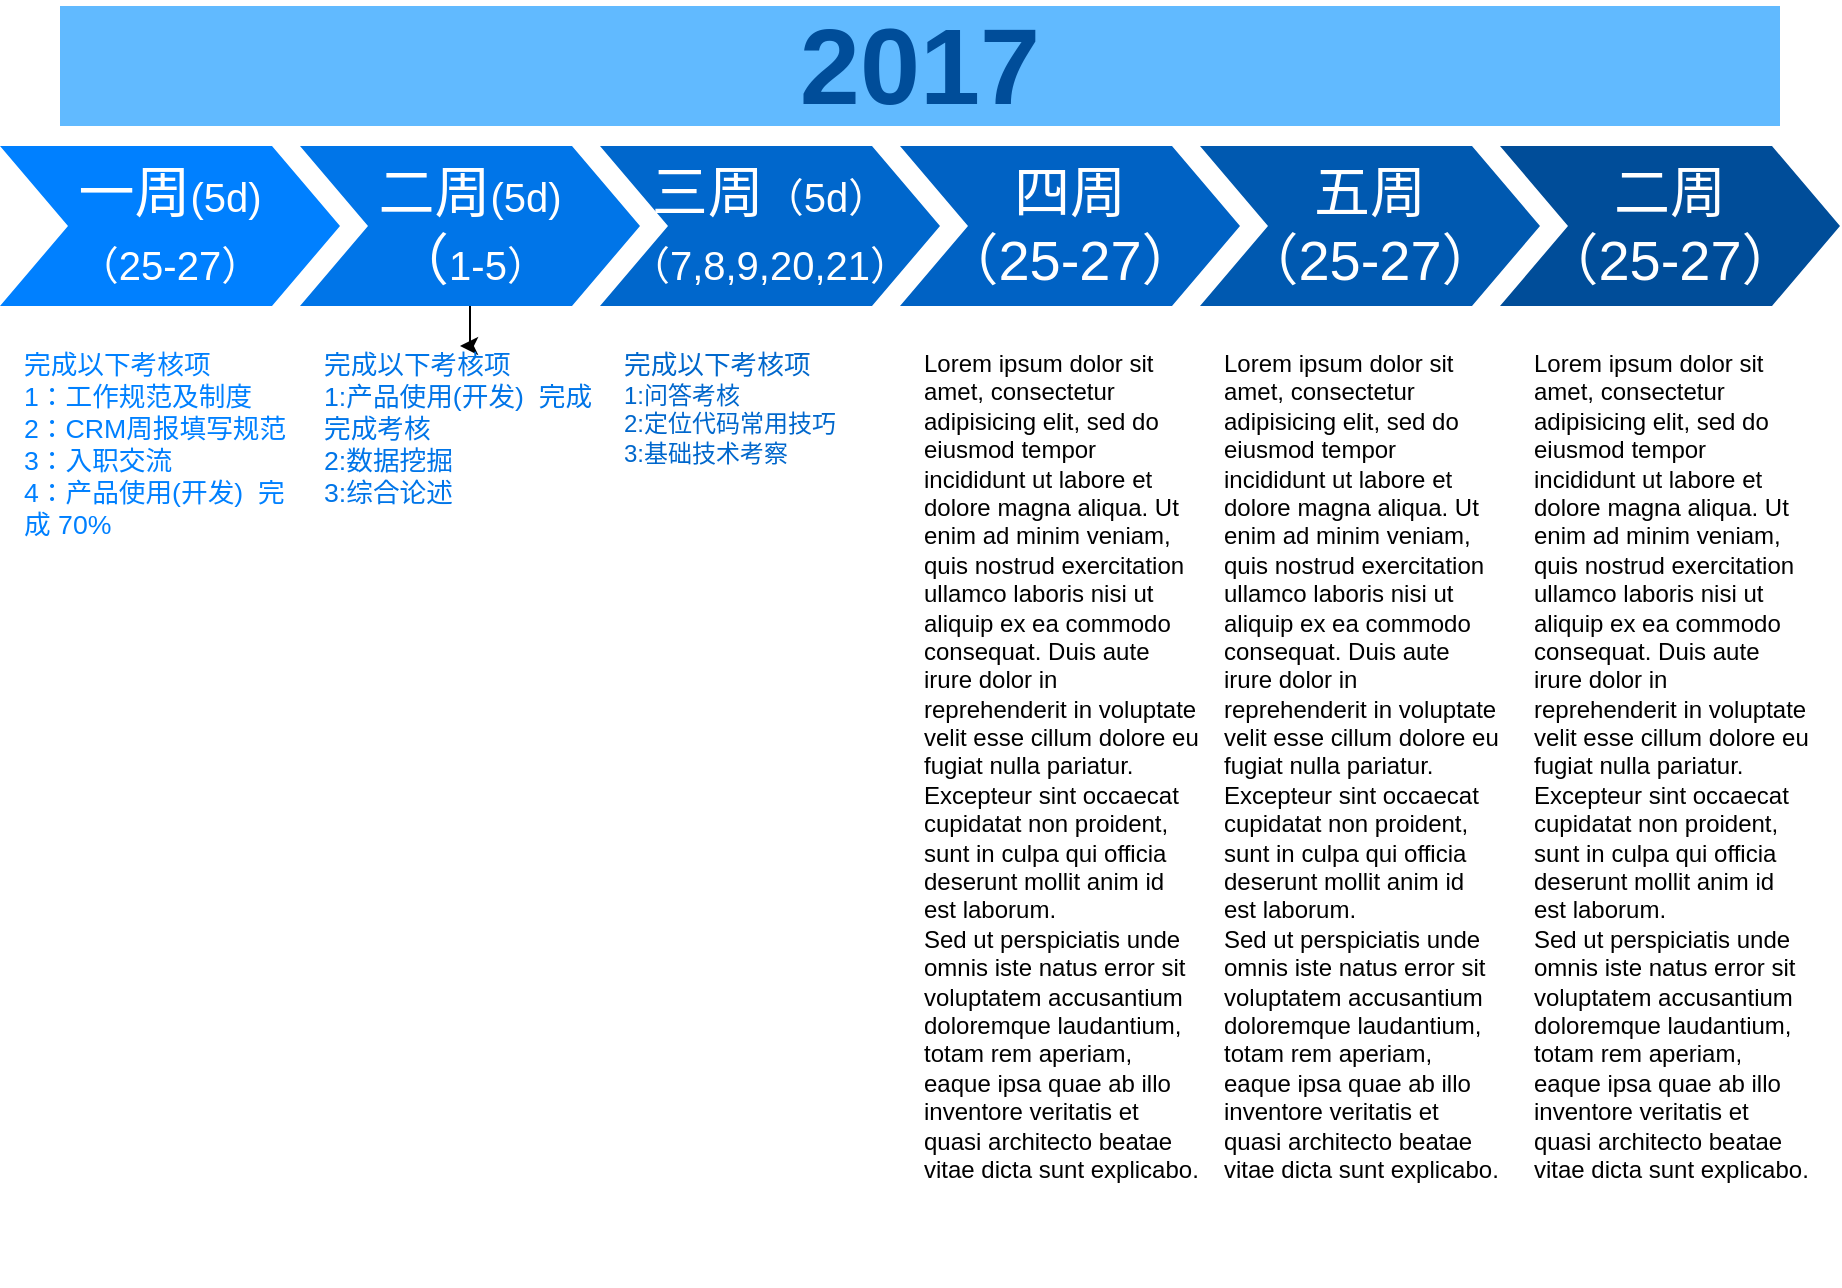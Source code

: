 <mxfile version="14.4.2" type="github">
  <diagram name="Page-1" id="d9b1e647-80fa-b4a2-5024-87a742678bcc">
    <mxGraphModel dx="1422" dy="762" grid="1" gridSize="10" guides="1" tooltips="1" connect="1" arrows="1" fold="1" page="1" pageScale="1" pageWidth="1100" pageHeight="850" background="#ffffff" math="0" shadow="0">
      <root>
        <mxCell id="0" />
        <mxCell id="1" parent="0" />
        <mxCell id="57fe6abec08f04cb-1" value="一周&lt;font style=&quot;font-size: 20px&quot;&gt;(5d)&lt;/font&gt;&lt;br&gt;&lt;font style=&quot;font-size: 20px&quot;&gt;（25-27）&lt;/font&gt;" style="shape=step;whiteSpace=wrap;html=1;fontSize=28;fontColor=#FFFFFF;strokeColor=none;fillColor=#0080FF;" parent="1" vertex="1">
          <mxGeometry x="90" y="180" width="170" height="80" as="geometry" />
        </mxCell>
        <mxCell id="Bvc8APwwQaWXMPsRPmAm-2" value="" style="edgeStyle=orthogonalEdgeStyle;rounded=0;orthogonalLoop=1;jettySize=auto;html=1;" edge="1" parent="1" source="57fe6abec08f04cb-2" target="57fe6abec08f04cb-9">
          <mxGeometry relative="1" as="geometry" />
        </mxCell>
        <mxCell id="57fe6abec08f04cb-2" value="二周&lt;font style=&quot;font-size: 20px&quot;&gt;(5d)&lt;/font&gt;&lt;br&gt;（&lt;font style=&quot;font-size: 20px&quot;&gt;1-5）&lt;/font&gt;" style="shape=step;whiteSpace=wrap;html=1;fontSize=28;fontColor=#FFFFFF;strokeColor=none;fillColor=#0075E8;" parent="1" vertex="1">
          <mxGeometry x="240" y="180" width="170" height="80" as="geometry" />
        </mxCell>
        <mxCell id="57fe6abec08f04cb-3" value="&lt;font style=&quot;font-size: 28px&quot;&gt;三周&lt;/font&gt;&lt;font style=&quot;font-size: 20px&quot;&gt;（5d）&lt;br&gt;（7,8,9,20,21）&lt;/font&gt;" style="shape=step;whiteSpace=wrap;html=1;fontSize=28;fontColor=#FFFFFF;strokeColor=none;fillColor=#0067CC;" parent="1" vertex="1">
          <mxGeometry x="390" y="180" width="170" height="80" as="geometry" />
        </mxCell>
        <mxCell id="57fe6abec08f04cb-4" value="四周&lt;br&gt;（25-27）" style="shape=step;whiteSpace=wrap;html=1;fontSize=28;fillColor=#0062C4;fontColor=#FFFFFF;strokeColor=none;" parent="1" vertex="1">
          <mxGeometry x="540" y="180" width="170" height="80" as="geometry" />
        </mxCell>
        <mxCell id="57fe6abec08f04cb-5" value="五周&lt;br&gt;（25-27）" style="shape=step;whiteSpace=wrap;html=1;fontSize=28;fillColor=#0059B0;fontColor=#FFFFFF;strokeColor=none;" parent="1" vertex="1">
          <mxGeometry x="690" y="180" width="170" height="80" as="geometry" />
        </mxCell>
        <mxCell id="57fe6abec08f04cb-6" value="二周&lt;br&gt;（25-27）" style="shape=step;whiteSpace=wrap;html=1;fontSize=28;fillColor=#004D99;fontColor=#FFFFFF;strokeColor=none;" parent="1" vertex="1">
          <mxGeometry x="840" y="180" width="170" height="80" as="geometry" />
        </mxCell>
        <mxCell id="57fe6abec08f04cb-7" value="2017" style="text;html=1;strokeColor=none;fillColor=#61BAFF;align=center;verticalAlign=middle;whiteSpace=wrap;fontSize=54;fontStyle=1;fontColor=#004D99;" parent="1" vertex="1">
          <mxGeometry x="120" y="110" width="860" height="60" as="geometry" />
        </mxCell>
        <mxCell id="57fe6abec08f04cb-8" value="&lt;div&gt;&lt;font color=&quot;#0080ff&quot;&gt;&lt;span style=&quot;font-size: 13.333px&quot;&gt;完成以下考核项&lt;/span&gt;&lt;span style=&quot;font-size: 13.333px&quot;&gt;&lt;br&gt;&lt;/span&gt;&lt;/font&gt;&lt;/div&gt;&lt;div&gt;&lt;span style=&quot;font-size: 13.333px&quot;&gt;&lt;font color=&quot;#0080ff&quot;&gt;1：工作规范及制度&lt;/font&gt;&lt;/span&gt;&lt;/div&gt;&lt;div&gt;&lt;span style=&quot;font-size: 13.333px&quot;&gt;&lt;font color=&quot;#0080ff&quot;&gt;2：CRM周报填写规范&lt;/font&gt;&lt;/span&gt;&lt;/div&gt;&lt;div&gt;&lt;span style=&quot;font-size: 13.333px&quot;&gt;&lt;font color=&quot;#0080ff&quot;&gt;3：入职交流&lt;/font&gt;&lt;/span&gt;&lt;/div&gt;&lt;div&gt;&lt;span style=&quot;font-size: 13.333px&quot;&gt;&lt;font color=&quot;#0080ff&quot;&gt;4：产品使用(开发)&amp;nbsp; 完成 70%&lt;/font&gt;&lt;/span&gt;&lt;/div&gt;" style="text;spacingTop=-5;fillColor=#ffffff;whiteSpace=wrap;html=1;align=left;fontSize=12;fontFamily=Helvetica;fillColor=none;strokeColor=none;" parent="1" vertex="1">
          <mxGeometry x="100" y="280" width="140" height="470" as="geometry" />
        </mxCell>
        <mxCell id="57fe6abec08f04cb-9" value="&lt;div&gt;&lt;span style=&quot;font-size: 13.333px&quot;&gt;&lt;font color=&quot;#0075e8&quot;&gt;完成以下考核项&lt;/font&gt;&lt;/span&gt;&lt;/div&gt;&lt;div&gt;&lt;span style=&quot;font-size: 13.333px&quot;&gt;&lt;font color=&quot;#0075e8&quot;&gt;1:产品使用(开发)&amp;nbsp; 完成 完成考核&lt;/font&gt;&lt;/span&gt;&lt;/div&gt;&lt;div&gt;&lt;span style=&quot;font-size: 13.333px&quot;&gt;&lt;font color=&quot;#0075e8&quot;&gt;2:数据挖掘&lt;/font&gt;&lt;/span&gt;&lt;/div&gt;&lt;div&gt;&lt;span style=&quot;font-size: 13.333px&quot;&gt;&lt;font color=&quot;#0075e8&quot;&gt;3:综合论述&lt;/font&gt;&lt;/span&gt;&lt;/div&gt;&lt;div&gt;&lt;br&gt;&lt;/div&gt;" style="text;spacingTop=-5;fillColor=#ffffff;whiteSpace=wrap;html=1;align=left;fontSize=12;fontFamily=Helvetica;fillColor=none;strokeColor=none;" parent="1" vertex="1">
          <mxGeometry x="250" y="280" width="140" height="470" as="geometry" />
        </mxCell>
        <mxCell id="57fe6abec08f04cb-10" value="&lt;div&gt;&lt;font color=&quot;#0067cc&quot;&gt;&lt;span style=&quot;font-size: 13.333px&quot;&gt;完成以下考核项&lt;/span&gt;&lt;br&gt;&lt;/font&gt;&lt;/div&gt;&lt;div&gt;&lt;font color=&quot;#0067cc&quot;&gt;1:问答考核&lt;/font&gt;&lt;/div&gt;&lt;div&gt;&lt;font color=&quot;#0067cc&quot;&gt;2:定位代码常用技巧&lt;/font&gt;&lt;/div&gt;&lt;div&gt;&lt;font color=&quot;#0067cc&quot;&gt;3:基础技术考察&lt;/font&gt;&lt;/div&gt;" style="text;spacingTop=-5;fillColor=#ffffff;whiteSpace=wrap;html=1;align=left;fontSize=12;fontFamily=Helvetica;fillColor=none;strokeColor=none;" parent="1" vertex="1">
          <mxGeometry x="400" y="280" width="140" height="470" as="geometry" />
        </mxCell>
        <mxCell id="57fe6abec08f04cb-11" value="Lorem ipsum dolor sit amet, consectetur adipisicing elit, sed do eiusmod tempor incididunt ut labore et dolore magna aliqua. Ut enim ad minim veniam, quis nostrud exercitation ullamco laboris nisi ut aliquip ex ea commodo consequat. Duis aute irure dolor in reprehenderit in voluptate velit esse cillum dolore eu fugiat nulla pariatur. Excepteur sint occaecat cupidatat non proident, sunt in culpa qui officia deserunt mollit anim id est laborum.&lt;br&gt;Sed ut perspiciatis unde omnis iste natus error sit voluptatem accusantium doloremque laudantium, totam rem aperiam, eaque ipsa quae ab illo inventore veritatis et quasi architecto beatae vitae dicta sunt explicabo." style="text;spacingTop=-5;fillColor=#ffffff;whiteSpace=wrap;html=1;align=left;fontSize=12;fontFamily=Helvetica;fillColor=none;strokeColor=none;" parent="1" vertex="1">
          <mxGeometry x="550" y="280" width="140" height="470" as="geometry" />
        </mxCell>
        <mxCell id="57fe6abec08f04cb-12" value="Lorem ipsum dolor sit amet, consectetur adipisicing elit, sed do eiusmod tempor incididunt ut labore et dolore magna aliqua. Ut enim ad minim veniam, quis nostrud exercitation ullamco laboris nisi ut aliquip ex ea commodo consequat. Duis aute irure dolor in reprehenderit in voluptate velit esse cillum dolore eu fugiat nulla pariatur. Excepteur sint occaecat cupidatat non proident, sunt in culpa qui officia deserunt mollit anim id est laborum.&lt;br&gt;Sed ut perspiciatis unde omnis iste natus error sit voluptatem accusantium doloremque laudantium, totam rem aperiam, eaque ipsa quae ab illo inventore veritatis et quasi architecto beatae vitae dicta sunt explicabo." style="text;spacingTop=-5;fillColor=#ffffff;whiteSpace=wrap;html=1;align=left;fontSize=12;fontFamily=Helvetica;fillColor=none;strokeColor=none;" parent="1" vertex="1">
          <mxGeometry x="700" y="280" width="140" height="470" as="geometry" />
        </mxCell>
        <mxCell id="57fe6abec08f04cb-13" value="Lorem ipsum dolor sit amet, consectetur adipisicing elit, sed do eiusmod tempor incididunt ut labore et dolore magna aliqua. Ut enim ad minim veniam, quis nostrud exercitation ullamco laboris nisi ut aliquip ex ea commodo consequat. Duis aute irure dolor in reprehenderit in voluptate velit esse cillum dolore eu fugiat nulla pariatur. Excepteur sint occaecat cupidatat non proident, sunt in culpa qui officia deserunt mollit anim id est laborum.&lt;br&gt;Sed ut perspiciatis unde omnis iste natus error sit voluptatem accusantium doloremque laudantium, totam rem aperiam, eaque ipsa quae ab illo inventore veritatis et quasi architecto beatae vitae dicta sunt explicabo." style="text;spacingTop=-5;fillColor=#ffffff;whiteSpace=wrap;html=1;align=left;fontSize=12;fontFamily=Helvetica;fillColor=none;strokeColor=none;" parent="1" vertex="1">
          <mxGeometry x="855" y="280" width="140" height="470" as="geometry" />
        </mxCell>
      </root>
    </mxGraphModel>
  </diagram>
</mxfile>

